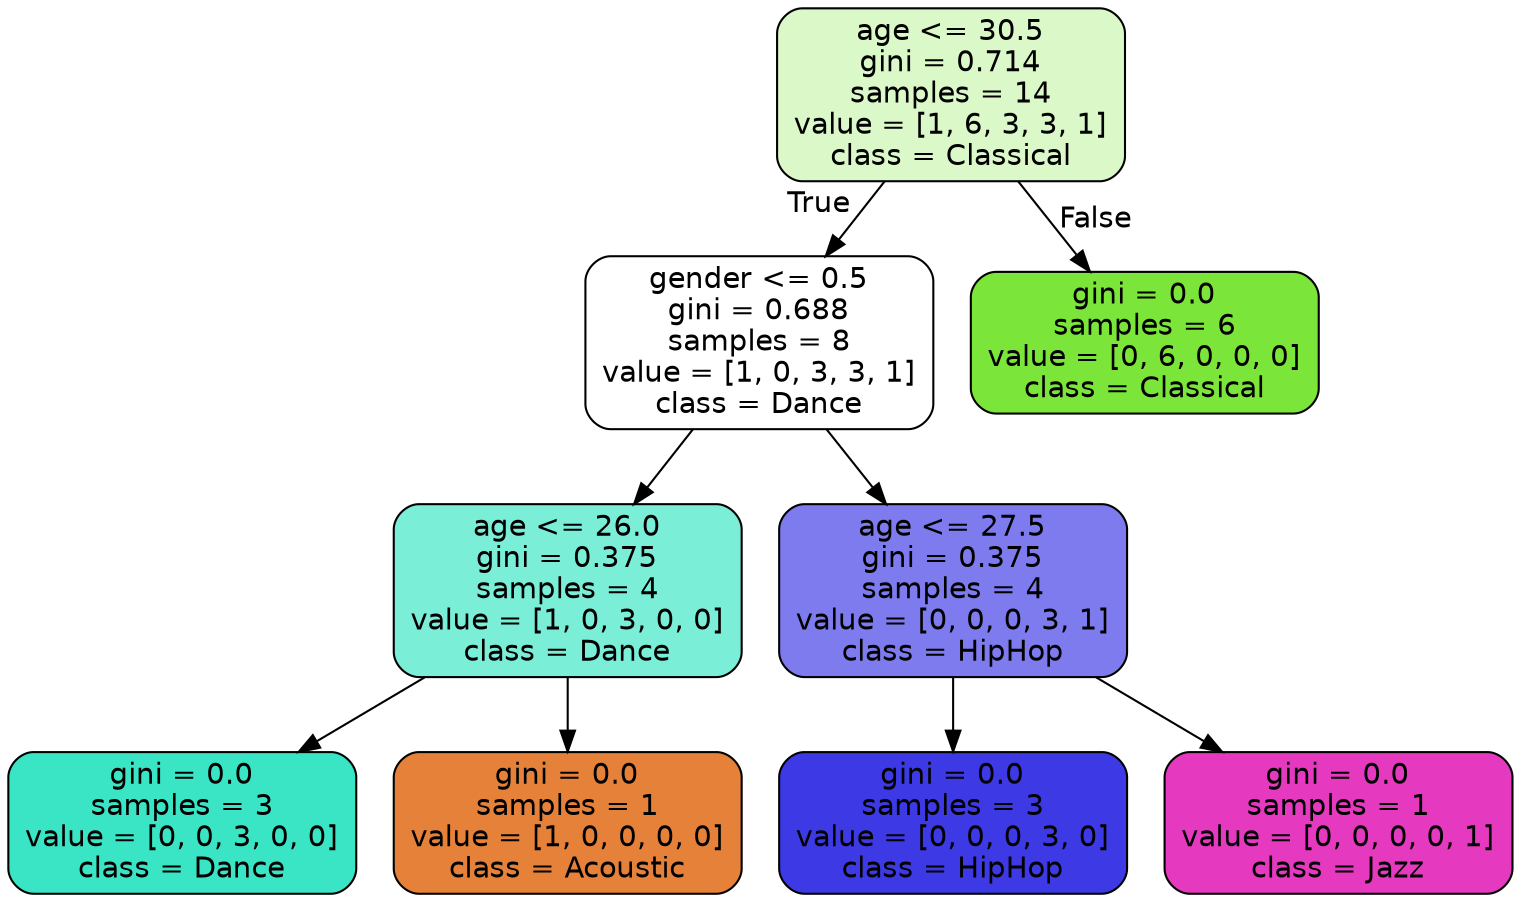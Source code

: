 digraph Tree {
node [shape=box, style="filled, rounded", color="black", fontname="helvetica"] ;
edge [fontname="helvetica"] ;
0 [label="age <= 30.5\ngini = 0.714\nsamples = 14\nvalue = [1, 6, 3, 3, 1]\nclass = Classical", fillcolor="#dbf8c9"] ;
1 [label="gender <= 0.5\ngini = 0.688\nsamples = 8\nvalue = [1, 0, 3, 3, 1]\nclass = Dance", fillcolor="#ffffff"] ;
0 -> 1 [labeldistance=2.5, labelangle=45, headlabel="True"] ;
2 [label="age <= 26.0\ngini = 0.375\nsamples = 4\nvalue = [1, 0, 3, 0, 0]\nclass = Dance", fillcolor="#7beed8"] ;
1 -> 2 ;
3 [label="gini = 0.0\nsamples = 3\nvalue = [0, 0, 3, 0, 0]\nclass = Dance", fillcolor="#39e5c5"] ;
2 -> 3 ;
4 [label="gini = 0.0\nsamples = 1\nvalue = [1, 0, 0, 0, 0]\nclass = Acoustic", fillcolor="#e58139"] ;
2 -> 4 ;
5 [label="age <= 27.5\ngini = 0.375\nsamples = 4\nvalue = [0, 0, 0, 3, 1]\nclass = HipHop", fillcolor="#7d7bee"] ;
1 -> 5 ;
6 [label="gini = 0.0\nsamples = 3\nvalue = [0, 0, 0, 3, 0]\nclass = HipHop", fillcolor="#3c39e5"] ;
5 -> 6 ;
7 [label="gini = 0.0\nsamples = 1\nvalue = [0, 0, 0, 0, 1]\nclass = Jazz", fillcolor="#e539c0"] ;
5 -> 7 ;
8 [label="gini = 0.0\nsamples = 6\nvalue = [0, 6, 0, 0, 0]\nclass = Classical", fillcolor="#7be539"] ;
0 -> 8 [labeldistance=2.5, labelangle=-45, headlabel="False"] ;
}